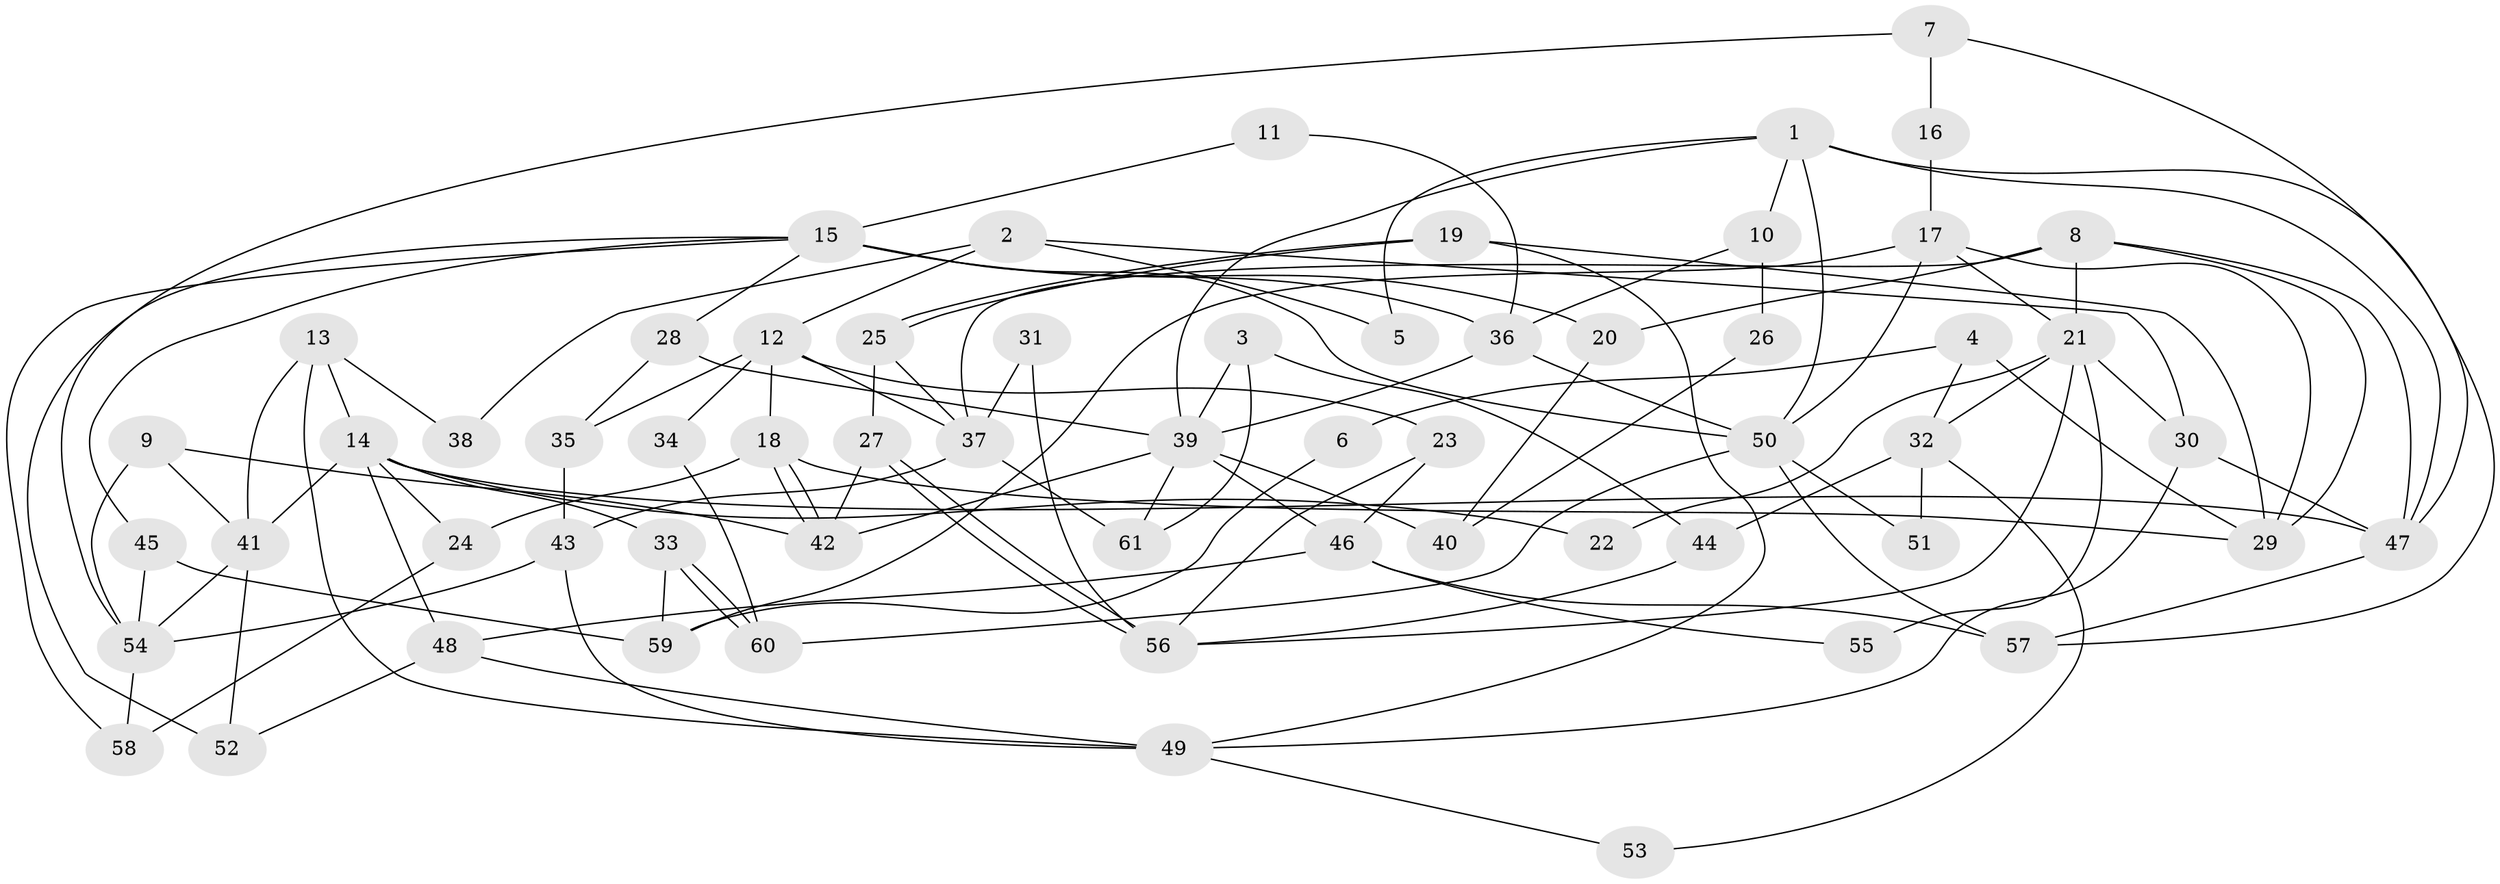 // coarse degree distribution, {5: 0.14285714285714285, 10: 0.047619047619047616, 3: 0.19047619047619047, 6: 0.11904761904761904, 2: 0.23809523809523808, 4: 0.14285714285714285, 7: 0.023809523809523808, 13: 0.023809523809523808, 12: 0.023809523809523808, 8: 0.047619047619047616}
// Generated by graph-tools (version 1.1) at 2025/18/03/04/25 18:18:41]
// undirected, 61 vertices, 122 edges
graph export_dot {
graph [start="1"]
  node [color=gray90,style=filled];
  1;
  2;
  3;
  4;
  5;
  6;
  7;
  8;
  9;
  10;
  11;
  12;
  13;
  14;
  15;
  16;
  17;
  18;
  19;
  20;
  21;
  22;
  23;
  24;
  25;
  26;
  27;
  28;
  29;
  30;
  31;
  32;
  33;
  34;
  35;
  36;
  37;
  38;
  39;
  40;
  41;
  42;
  43;
  44;
  45;
  46;
  47;
  48;
  49;
  50;
  51;
  52;
  53;
  54;
  55;
  56;
  57;
  58;
  59;
  60;
  61;
  1 -- 47;
  1 -- 50;
  1 -- 5;
  1 -- 10;
  1 -- 39;
  1 -- 57;
  2 -- 12;
  2 -- 30;
  2 -- 5;
  2 -- 38;
  3 -- 61;
  3 -- 39;
  3 -- 44;
  4 -- 32;
  4 -- 29;
  4 -- 6;
  6 -- 59;
  7 -- 54;
  7 -- 47;
  7 -- 16;
  8 -- 21;
  8 -- 37;
  8 -- 20;
  8 -- 29;
  8 -- 47;
  9 -- 54;
  9 -- 42;
  9 -- 41;
  10 -- 36;
  10 -- 26;
  11 -- 15;
  11 -- 36;
  12 -- 18;
  12 -- 35;
  12 -- 23;
  12 -- 34;
  12 -- 37;
  13 -- 41;
  13 -- 49;
  13 -- 14;
  13 -- 38;
  14 -- 48;
  14 -- 22;
  14 -- 24;
  14 -- 33;
  14 -- 41;
  14 -- 47;
  15 -- 45;
  15 -- 36;
  15 -- 20;
  15 -- 28;
  15 -- 50;
  15 -- 52;
  15 -- 58;
  16 -- 17;
  17 -- 29;
  17 -- 50;
  17 -- 21;
  17 -- 59;
  18 -- 42;
  18 -- 42;
  18 -- 24;
  18 -- 29;
  19 -- 25;
  19 -- 25;
  19 -- 29;
  19 -- 49;
  20 -- 40;
  21 -- 30;
  21 -- 22;
  21 -- 32;
  21 -- 55;
  21 -- 56;
  23 -- 56;
  23 -- 46;
  24 -- 58;
  25 -- 27;
  25 -- 37;
  26 -- 40;
  27 -- 56;
  27 -- 56;
  27 -- 42;
  28 -- 39;
  28 -- 35;
  30 -- 47;
  30 -- 49;
  31 -- 56;
  31 -- 37;
  32 -- 44;
  32 -- 51;
  32 -- 53;
  33 -- 60;
  33 -- 60;
  33 -- 59;
  34 -- 60;
  35 -- 43;
  36 -- 50;
  36 -- 39;
  37 -- 43;
  37 -- 61;
  39 -- 46;
  39 -- 40;
  39 -- 42;
  39 -- 61;
  41 -- 52;
  41 -- 54;
  43 -- 49;
  43 -- 54;
  44 -- 56;
  45 -- 59;
  45 -- 54;
  46 -- 57;
  46 -- 48;
  46 -- 55;
  47 -- 57;
  48 -- 52;
  48 -- 49;
  49 -- 53;
  50 -- 57;
  50 -- 51;
  50 -- 60;
  54 -- 58;
}

